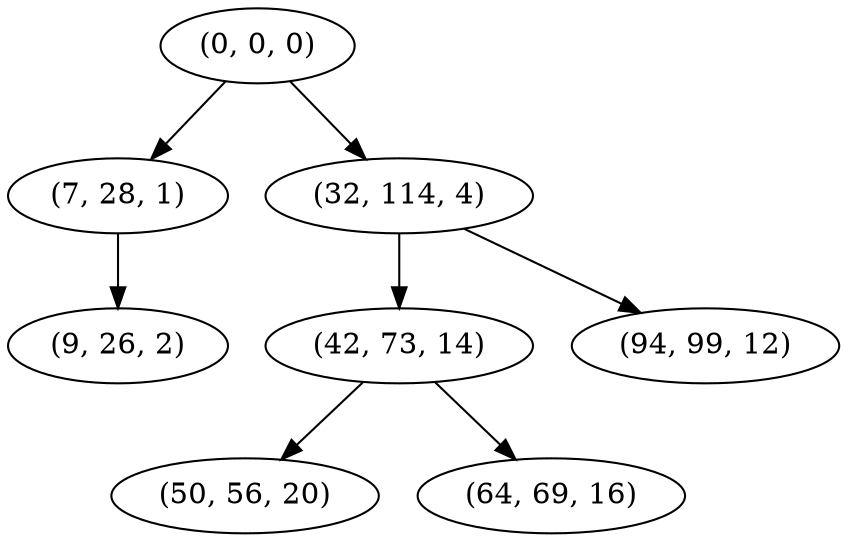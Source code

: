 digraph tree {
    "(0, 0, 0)";
    "(7, 28, 1)";
    "(9, 26, 2)";
    "(32, 114, 4)";
    "(42, 73, 14)";
    "(50, 56, 20)";
    "(64, 69, 16)";
    "(94, 99, 12)";
    "(0, 0, 0)" -> "(7, 28, 1)";
    "(0, 0, 0)" -> "(32, 114, 4)";
    "(7, 28, 1)" -> "(9, 26, 2)";
    "(32, 114, 4)" -> "(42, 73, 14)";
    "(32, 114, 4)" -> "(94, 99, 12)";
    "(42, 73, 14)" -> "(50, 56, 20)";
    "(42, 73, 14)" -> "(64, 69, 16)";
}

